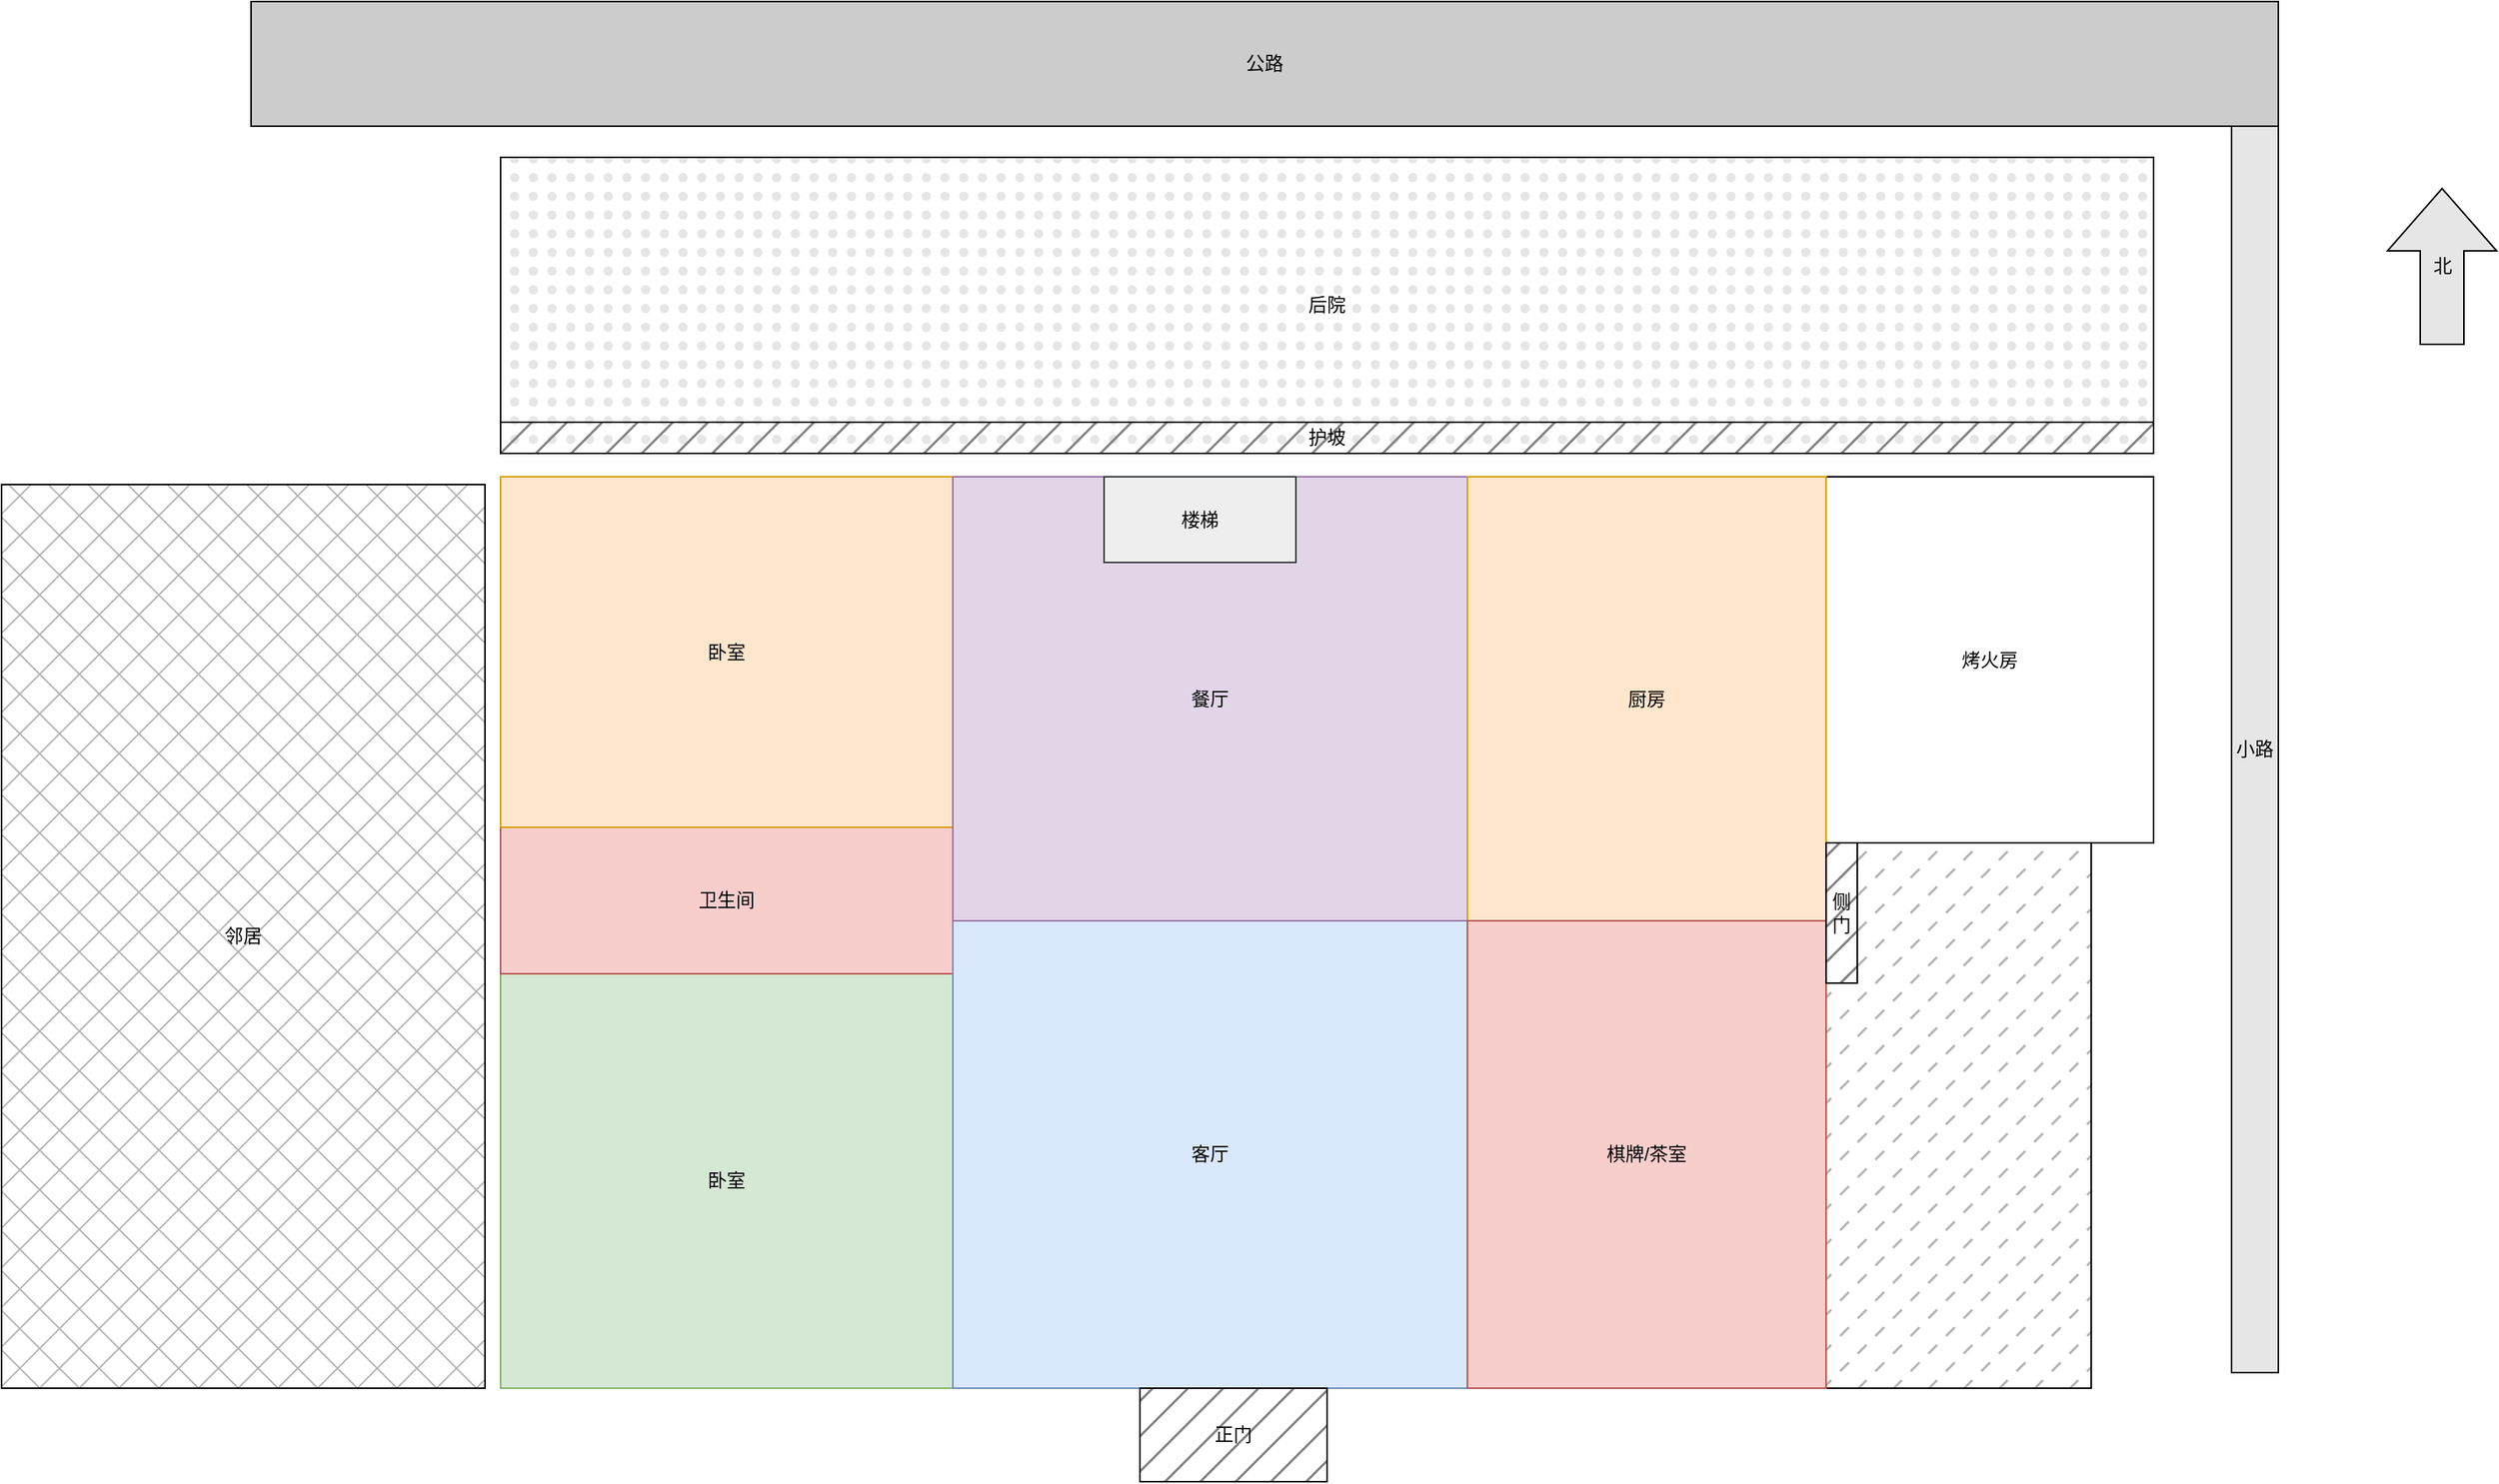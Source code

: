 <mxfile version="20.8.16" type="github">
  <diagram name="第 1 页" id="_OxOhdbIUb6aGDTrfxvc">
    <mxGraphModel dx="2049" dy="2270" grid="1" gridSize="10" guides="1" tooltips="1" connect="1" arrows="1" fold="1" page="1" pageScale="1" pageWidth="827" pageHeight="1169" math="0" shadow="0">
      <root>
        <mxCell id="0" />
        <mxCell id="1" parent="0" />
        <mxCell id="LcMBlBso1gNktjQwZKe_-1" value="my hourse" style="rounded=0;whiteSpace=wrap;html=1;" parent="1" vertex="1">
          <mxGeometry x="320" y="265" width="850" height="585" as="geometry" />
        </mxCell>
        <mxCell id="LcMBlBso1gNktjQwZKe_-2" value="公路" style="rounded=0;whiteSpace=wrap;html=1;fillColor=#CCCCCC;" parent="1" vertex="1">
          <mxGeometry x="160" y="-40" width="1300" height="80" as="geometry" />
        </mxCell>
        <mxCell id="LcMBlBso1gNktjQwZKe_-3" value="小路" style="rounded=0;whiteSpace=wrap;html=1;fillColor=#E6E6E6;" parent="1" vertex="1">
          <mxGeometry x="1430" y="40" width="30" height="800" as="geometry" />
        </mxCell>
        <mxCell id="faIzRQ_jaP85h7KNEP4n-1" value="后院" style="rounded=0;whiteSpace=wrap;html=1;fillColor=#E6E6E6;fillStyle=dots;" vertex="1" parent="1">
          <mxGeometry x="320" y="60" width="1060" height="190" as="geometry" />
        </mxCell>
        <mxCell id="faIzRQ_jaP85h7KNEP4n-3" value="北" style="html=1;shadow=0;dashed=0;align=center;verticalAlign=middle;shape=mxgraph.arrows2.arrow;dy=0.6;dx=40;direction=north;notch=0;fillColor=#E6E6E6;" vertex="1" parent="1">
          <mxGeometry x="1530" y="80" width="70" height="100" as="geometry" />
        </mxCell>
        <mxCell id="faIzRQ_jaP85h7KNEP4n-5" value="烤火房" style="rounded=0;whiteSpace=wrap;html=1;" vertex="1" parent="1">
          <mxGeometry x="1170" y="265" width="210" height="235" as="geometry" />
        </mxCell>
        <mxCell id="faIzRQ_jaP85h7KNEP4n-7" value="" style="rounded=0;whiteSpace=wrap;html=1;fillColor=#B3B3B3;fillStyle=dashed;" vertex="1" parent="1">
          <mxGeometry x="1170" y="500" width="170" height="350" as="geometry" />
        </mxCell>
        <mxCell id="faIzRQ_jaP85h7KNEP4n-8" value="邻居" style="rounded=0;whiteSpace=wrap;html=1;fillStyle=cross-hatch;fillColor=#B3B3B3;" vertex="1" parent="1">
          <mxGeometry y="270" width="310" height="580" as="geometry" />
        </mxCell>
        <mxCell id="faIzRQ_jaP85h7KNEP4n-9" value="护坡" style="rounded=0;whiteSpace=wrap;html=1;fillStyle=hatch;fillColor=#808080;" vertex="1" parent="1">
          <mxGeometry x="320" y="230" width="1060" height="20" as="geometry" />
        </mxCell>
        <mxCell id="faIzRQ_jaP85h7KNEP4n-14" value="卧室" style="rounded=0;whiteSpace=wrap;html=1;fillStyle=auto;fillColor=#d5e8d4;strokeColor=#82b366;" vertex="1" parent="1">
          <mxGeometry x="320" y="584" width="290" height="266" as="geometry" />
        </mxCell>
        <mxCell id="faIzRQ_jaP85h7KNEP4n-15" value="卫生间" style="rounded=0;whiteSpace=wrap;html=1;fillStyle=auto;fillColor=#f8cecc;strokeColor=#b85450;" vertex="1" parent="1">
          <mxGeometry x="320" y="490" width="290" height="94" as="geometry" />
        </mxCell>
        <mxCell id="faIzRQ_jaP85h7KNEP4n-16" value="卧室" style="rounded=0;whiteSpace=wrap;html=1;fillStyle=auto;fillColor=#ffe6cc;strokeColor=#d79b00;" vertex="1" parent="1">
          <mxGeometry x="320" y="265" width="290" height="225" as="geometry" />
        </mxCell>
        <mxCell id="faIzRQ_jaP85h7KNEP4n-17" value="客厅" style="rounded=0;whiteSpace=wrap;html=1;fillStyle=auto;fillColor=#dae8fc;strokeColor=#6c8ebf;" vertex="1" parent="1">
          <mxGeometry x="610" y="550" width="330" height="300" as="geometry" />
        </mxCell>
        <mxCell id="faIzRQ_jaP85h7KNEP4n-12" value="正门" style="rounded=0;whiteSpace=wrap;html=1;fillStyle=hatch;fillColor=#808080;" vertex="1" parent="1">
          <mxGeometry x="730" y="850" width="120" height="60" as="geometry" />
        </mxCell>
        <mxCell id="faIzRQ_jaP85h7KNEP4n-18" value="餐厅" style="rounded=0;whiteSpace=wrap;html=1;fillStyle=auto;fillColor=#e1d5e7;strokeColor=#9673a6;" vertex="1" parent="1">
          <mxGeometry x="610" y="265" width="330" height="285" as="geometry" />
        </mxCell>
        <mxCell id="faIzRQ_jaP85h7KNEP4n-19" value="楼梯" style="rounded=0;whiteSpace=wrap;html=1;fillStyle=auto;fillColor=#eeeeee;strokeColor=#36393d;" vertex="1" parent="1">
          <mxGeometry x="707" y="265" width="123" height="55" as="geometry" />
        </mxCell>
        <mxCell id="faIzRQ_jaP85h7KNEP4n-20" value="厨房" style="rounded=0;whiteSpace=wrap;html=1;fillStyle=auto;fillColor=#ffe6cc;strokeColor=#d79b00;" vertex="1" parent="1">
          <mxGeometry x="940" y="265" width="230" height="285" as="geometry" />
        </mxCell>
        <mxCell id="faIzRQ_jaP85h7KNEP4n-21" value="棋牌/茶室" style="rounded=0;whiteSpace=wrap;html=1;fillStyle=auto;fillColor=#f8cecc;strokeColor=#b85450;" vertex="1" parent="1">
          <mxGeometry x="940" y="550" width="230" height="300" as="geometry" />
        </mxCell>
        <mxCell id="faIzRQ_jaP85h7KNEP4n-23" value="侧门" style="rounded=0;whiteSpace=wrap;html=1;fillStyle=hatch;fillColor=#808080;" vertex="1" parent="1">
          <mxGeometry x="1170" y="500" width="20" height="90" as="geometry" />
        </mxCell>
      </root>
    </mxGraphModel>
  </diagram>
</mxfile>

